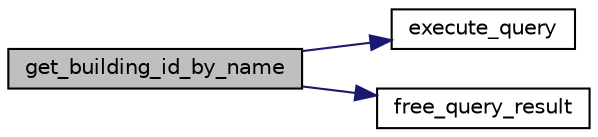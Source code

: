 digraph "get_building_id_by_name"
{
 // LATEX_PDF_SIZE
  edge [fontname="Helvetica",fontsize="10",labelfontname="Helvetica",labelfontsize="10"];
  node [fontname="Helvetica",fontsize="10",shape=record];
  rankdir="LR";
  Node1 [label="get_building_id_by_name",height=0.2,width=0.4,color="black", fillcolor="grey75", style="filled", fontcolor="black",tooltip=" "];
  Node1 -> Node2 [color="midnightblue",fontsize="10",style="solid",fontname="Helvetica"];
  Node2 [label="execute_query",height=0.2,width=0.4,color="black", fillcolor="white", style="filled",URL="$db__query_8c.html#ad6a50f994e852c3e41ca39df52927b8a",tooltip=" "];
  Node1 -> Node3 [color="midnightblue",fontsize="10",style="solid",fontname="Helvetica"];
  Node3 [label="free_query_result",height=0.2,width=0.4,color="black", fillcolor="white", style="filled",URL="$db__query_8c.html#ad4c3a29daaeb7d4428edf4dbb111f1b5",tooltip=" "];
}
